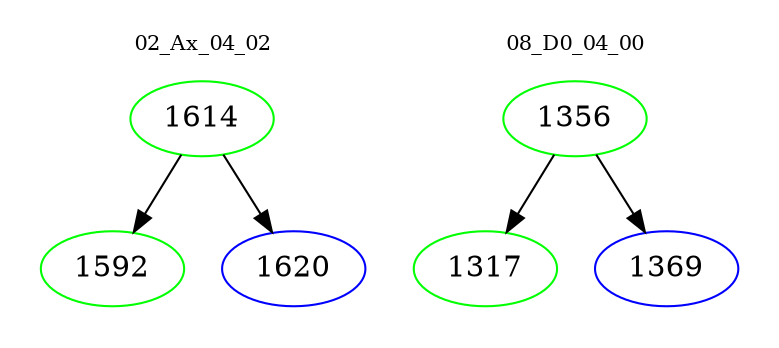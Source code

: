 digraph{
subgraph cluster_0 {
color = white
label = "02_Ax_04_02";
fontsize=10;
T0_1614 [label="1614", color="green"]
T0_1614 -> T0_1592 [color="black"]
T0_1592 [label="1592", color="green"]
T0_1614 -> T0_1620 [color="black"]
T0_1620 [label="1620", color="blue"]
}
subgraph cluster_1 {
color = white
label = "08_D0_04_00";
fontsize=10;
T1_1356 [label="1356", color="green"]
T1_1356 -> T1_1317 [color="black"]
T1_1317 [label="1317", color="green"]
T1_1356 -> T1_1369 [color="black"]
T1_1369 [label="1369", color="blue"]
}
}
